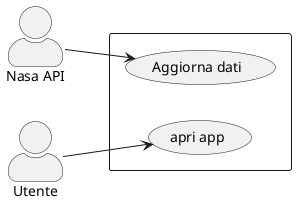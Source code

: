 @startuml
skinparam actorStyle awesome
left to right direction
actor "Nasa API" as API
actor "Utente" as user
rectangle {
  usecase "apri app" as UC1
  usecase "Aggiorna dati" as UC2
}

user --> UC1
API --> UC2

@enduml 